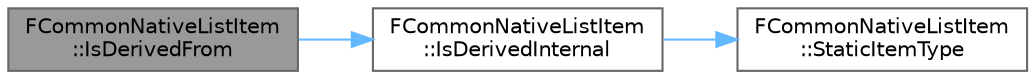 digraph "FCommonNativeListItem::IsDerivedFrom"
{
 // INTERACTIVE_SVG=YES
 // LATEX_PDF_SIZE
  bgcolor="transparent";
  edge [fontname=Helvetica,fontsize=10,labelfontname=Helvetica,labelfontsize=10];
  node [fontname=Helvetica,fontsize=10,shape=box,height=0.2,width=0.4];
  rankdir="LR";
  Node1 [id="Node000001",label="FCommonNativeListItem\l::IsDerivedFrom",height=0.2,width=0.4,color="gray40", fillcolor="grey60", style="filled", fontcolor="black",tooltip=" "];
  Node1 -> Node2 [id="edge1_Node000001_Node000002",color="steelblue1",style="solid",tooltip=" "];
  Node2 [id="Node000002",label="FCommonNativeListItem\l::IsDerivedInternal",height=0.2,width=0.4,color="grey40", fillcolor="white", style="filled",URL="$d5/de8/classFCommonNativeListItem.html#a55bab9c50d08811be7d0fbe7363e9f73",tooltip=" "];
  Node2 -> Node3 [id="edge2_Node000002_Node000003",color="steelblue1",style="solid",tooltip=" "];
  Node3 [id="Node000003",label="FCommonNativeListItem\l::StaticItemType",height=0.2,width=0.4,color="grey40", fillcolor="white", style="filled",URL="$d5/de8/classFCommonNativeListItem.html#a58b66d7d92e8f2c6da992fb8c544e20f",tooltip=" "];
}
